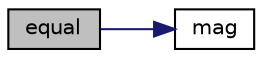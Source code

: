 digraph "equal"
{
  bgcolor="transparent";
  edge [fontname="Helvetica",fontsize="10",labelfontname="Helvetica",labelfontsize="10"];
  node [fontname="Helvetica",fontsize="10",shape=record];
  rankdir="LR";
  Node137662 [label="equal",height=0.2,width=0.4,color="black", fillcolor="grey75", style="filled", fontcolor="black"];
  Node137662 -> Node137663 [color="midnightblue",fontsize="10",style="solid",fontname="Helvetica"];
  Node137663 [label="mag",height=0.2,width=0.4,color="black",URL="$a21851.html#a929da2a3fdcf3dacbbe0487d3a330dae"];
}
